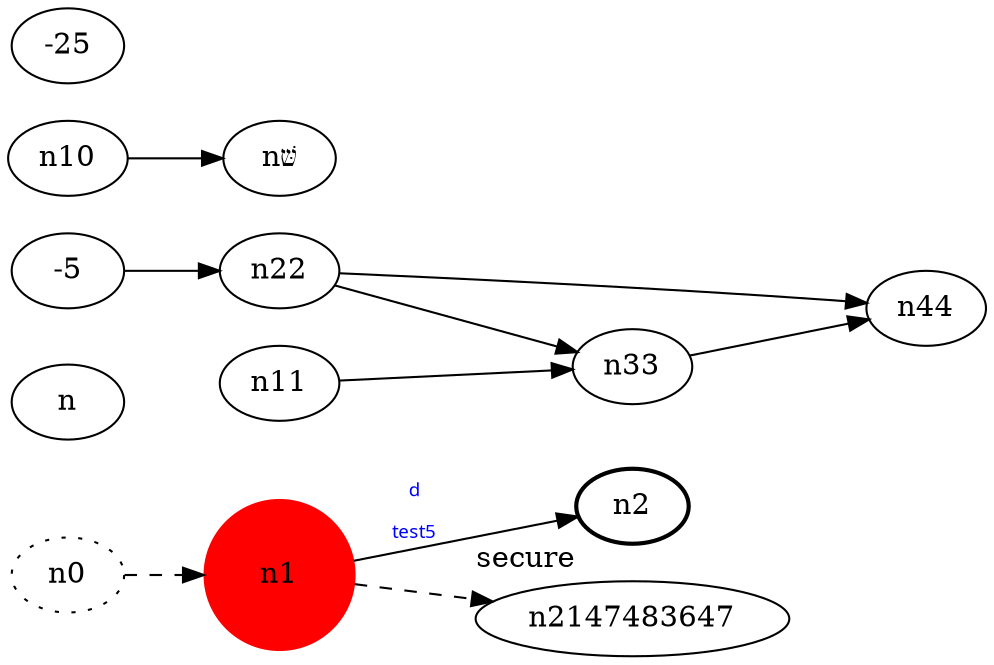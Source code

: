 digraph test5 {
	rankdir=LR;
	fontcolor=blue; /* c0; c1; c0 -- c1 */
	n0 [style=dotted, fillcolor="#123456"]; // c2; c3; c2 -- c1
	n1 [height=1, width=1, color=red, style=filled];
	n2 [style=bold, xlabel="secure"];
	n0 -> n1 -> n2147483647[style=dashed];
	n1 -> n2 [fontname="comic sans", label="d\n\l\G", fontcolor=blue, fontsize=9];
	n-5 -> n22;
	n11 -> n33;
	n10 -> nשּׁ-25;
	n22 -> n33;
	n22 -> n44;
	n33 -> n44;
}
